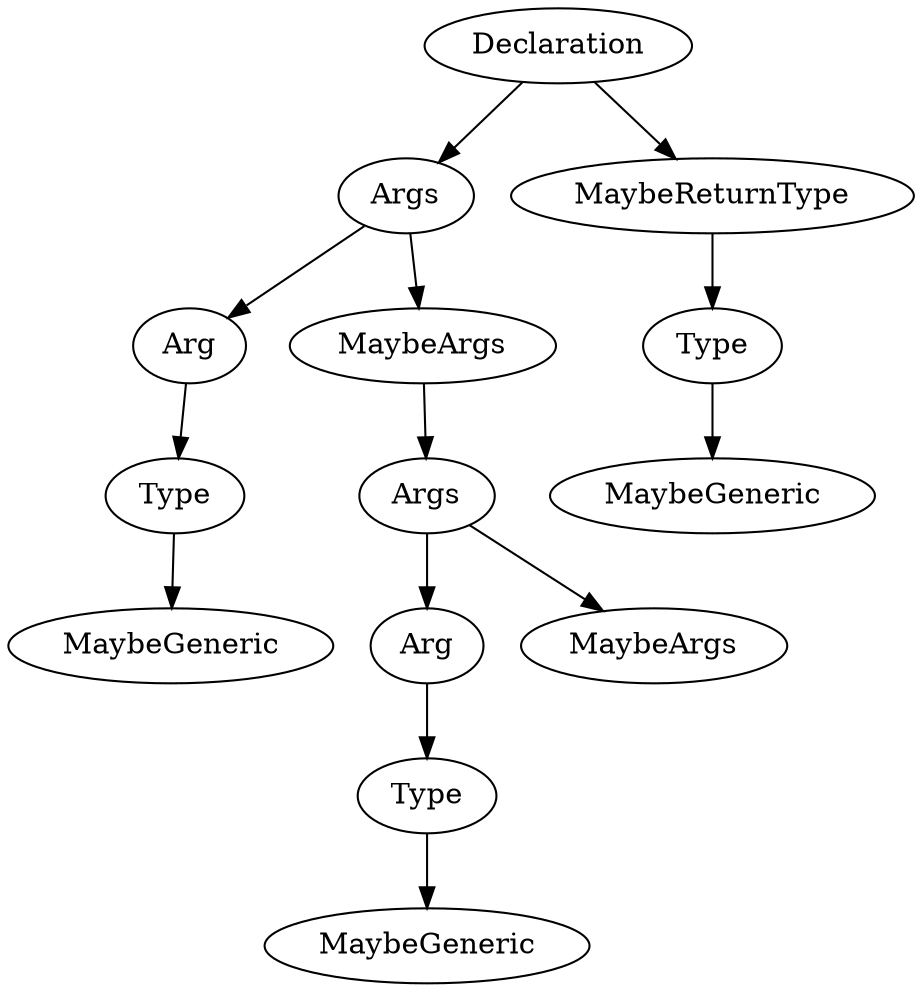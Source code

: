 digraph {
0[label=Declaration]
1[label=Args]
2[label=Arg]
3[label=Type]
4[label=MaybeGeneric]
4 -> {}
3 -> {4 }
2 -> {3 }
5[label=MaybeArgs]
6[label=Args]
7[label=Arg]
8[label=Type]
9[label=MaybeGeneric]
9 -> {}
8 -> {9 }
7 -> {8 }
10[label=MaybeArgs]
10 -> {}
6 -> {7 10 }
5 -> {6 }
1 -> {2 5 }
11[label=MaybeReturnType]
12[label=Type]
13[label=MaybeGeneric]
13 -> {}
12 -> {13 }
11 -> {12 }
0 -> {1 11 }
}
